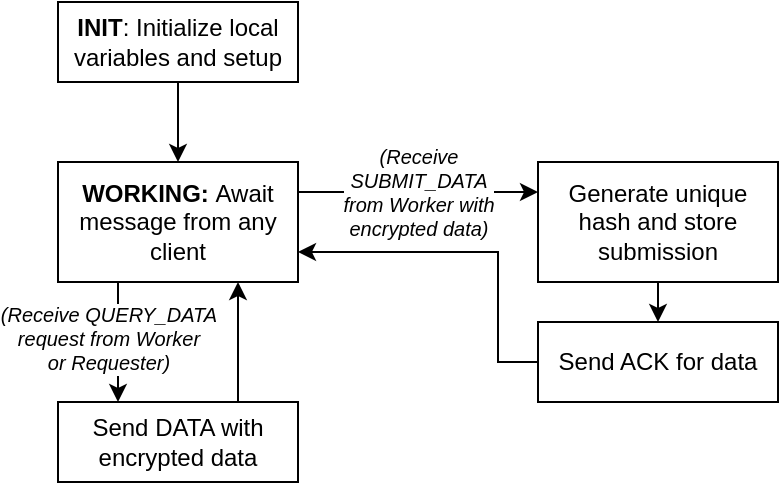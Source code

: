 <mxfile version="24.0.7" type="device">
  <diagram name="Page-1" id="VbZu66z8gNNWK6XH1VaD">
    <mxGraphModel dx="-892" dy="-247" grid="1" gridSize="10" guides="1" tooltips="1" connect="1" arrows="1" fold="1" page="1" pageScale="1" pageWidth="850" pageHeight="1100" math="0" shadow="0">
      <root>
        <mxCell id="0" />
        <mxCell id="1" parent="0" />
        <mxCell id="BzDGwhldSfUl_Vcu2XNE-1" style="edgeStyle=orthogonalEdgeStyle;rounded=0;orthogonalLoop=1;jettySize=auto;html=1;exitX=0.5;exitY=1;exitDx=0;exitDy=0;entryX=0.5;entryY=0;entryDx=0;entryDy=0;" edge="1" parent="1" source="BzDGwhldSfUl_Vcu2XNE-2">
          <mxGeometry relative="1" as="geometry">
            <mxPoint x="2660" y="1200" as="targetPoint" />
          </mxGeometry>
        </mxCell>
        <mxCell id="BzDGwhldSfUl_Vcu2XNE-2" value="&lt;b&gt;INIT&lt;/b&gt;: Initialize local variables and setup" style="rounded=0;whiteSpace=wrap;html=1;" vertex="1" parent="1">
          <mxGeometry x="2600" y="1120" width="120" height="40" as="geometry" />
        </mxCell>
        <mxCell id="BzDGwhldSfUl_Vcu2XNE-3" style="edgeStyle=orthogonalEdgeStyle;rounded=0;orthogonalLoop=1;jettySize=auto;html=1;exitX=1;exitY=0.25;exitDx=0;exitDy=0;entryX=0;entryY=0.25;entryDx=0;entryDy=0;" edge="1" parent="1" source="BzDGwhldSfUl_Vcu2XNE-7" target="BzDGwhldSfUl_Vcu2XNE-9">
          <mxGeometry relative="1" as="geometry" />
        </mxCell>
        <mxCell id="BzDGwhldSfUl_Vcu2XNE-4" value="&lt;div style=&quot;font-size: 10px;&quot;&gt;&lt;font style=&quot;font-size: 10px;&quot;&gt;&lt;i&gt;(Receive &lt;br&gt;&lt;/i&gt;&lt;/font&gt;&lt;/div&gt;&lt;div style=&quot;font-size: 10px;&quot;&gt;&lt;font style=&quot;font-size: 10px;&quot;&gt;&lt;i&gt;SUBMIT_DATA&lt;/i&gt;&lt;/font&gt;&lt;/div&gt;&lt;div style=&quot;font-size: 10px;&quot;&gt;&lt;font style=&quot;font-size: 10px;&quot;&gt;&lt;i&gt;from Worker with&lt;/i&gt;&lt;/font&gt;&lt;/div&gt;&lt;div style=&quot;font-size: 10px;&quot;&gt;&lt;font style=&quot;font-size: 10px;&quot;&gt;&lt;i&gt;encrypted data)&lt;br&gt;&lt;/i&gt;&lt;/font&gt;&lt;/div&gt;" style="edgeLabel;html=1;align=center;verticalAlign=middle;resizable=0;points=[];" vertex="1" connectable="0" parent="BzDGwhldSfUl_Vcu2XNE-3">
          <mxGeometry x="-0.236" y="-2" relative="1" as="geometry">
            <mxPoint x="14" y="-2" as="offset" />
          </mxGeometry>
        </mxCell>
        <mxCell id="BzDGwhldSfUl_Vcu2XNE-5" style="edgeStyle=orthogonalEdgeStyle;rounded=0;orthogonalLoop=1;jettySize=auto;html=1;exitX=0.25;exitY=1;exitDx=0;exitDy=0;entryX=0.25;entryY=0;entryDx=0;entryDy=0;" edge="1" parent="1" source="BzDGwhldSfUl_Vcu2XNE-7" target="BzDGwhldSfUl_Vcu2XNE-13">
          <mxGeometry relative="1" as="geometry" />
        </mxCell>
        <mxCell id="BzDGwhldSfUl_Vcu2XNE-6" value="&lt;div style=&quot;font-size: 10px;&quot;&gt;&lt;font style=&quot;font-size: 10px;&quot;&gt;&lt;i&gt;(Receive QUERY_DATA&lt;/i&gt;&lt;/font&gt;&lt;/div&gt;&lt;div style=&quot;font-size: 10px;&quot;&gt;&lt;font style=&quot;font-size: 10px;&quot;&gt;&lt;i&gt;request from Worker&lt;/i&gt;&lt;/font&gt;&lt;/div&gt;&lt;div style=&quot;font-size: 10px;&quot;&gt;&lt;font style=&quot;font-size: 10px;&quot;&gt;&lt;i&gt;or Requester)&lt;br&gt;&lt;/i&gt;&lt;/font&gt;&lt;/div&gt;" style="edgeLabel;html=1;align=center;verticalAlign=middle;resizable=0;points=[];" vertex="1" connectable="0" parent="BzDGwhldSfUl_Vcu2XNE-5">
          <mxGeometry x="0.043" y="-1" relative="1" as="geometry">
            <mxPoint x="-4" y="-4" as="offset" />
          </mxGeometry>
        </mxCell>
        <mxCell id="BzDGwhldSfUl_Vcu2XNE-7" value="&lt;b&gt;WORKING: &lt;/b&gt;Await message from any client" style="rounded=0;whiteSpace=wrap;html=1;" vertex="1" parent="1">
          <mxGeometry x="2600" y="1200" width="120" height="60" as="geometry" />
        </mxCell>
        <mxCell id="BzDGwhldSfUl_Vcu2XNE-8" style="edgeStyle=orthogonalEdgeStyle;rounded=0;orthogonalLoop=1;jettySize=auto;html=1;exitX=0.5;exitY=1;exitDx=0;exitDy=0;entryX=0.5;entryY=0;entryDx=0;entryDy=0;" edge="1" parent="1" source="BzDGwhldSfUl_Vcu2XNE-9" target="BzDGwhldSfUl_Vcu2XNE-11">
          <mxGeometry relative="1" as="geometry" />
        </mxCell>
        <mxCell id="BzDGwhldSfUl_Vcu2XNE-9" value="Generate unique hash and store submission" style="rounded=0;whiteSpace=wrap;html=1;" vertex="1" parent="1">
          <mxGeometry x="2840" y="1200" width="120" height="60" as="geometry" />
        </mxCell>
        <mxCell id="BzDGwhldSfUl_Vcu2XNE-10" style="edgeStyle=orthogonalEdgeStyle;rounded=0;orthogonalLoop=1;jettySize=auto;html=1;exitX=0;exitY=0.5;exitDx=0;exitDy=0;entryX=1;entryY=0.75;entryDx=0;entryDy=0;" edge="1" parent="1" source="BzDGwhldSfUl_Vcu2XNE-11" target="BzDGwhldSfUl_Vcu2XNE-7">
          <mxGeometry relative="1" as="geometry">
            <Array as="points">
              <mxPoint x="2820" y="1300" />
              <mxPoint x="2820" y="1245" />
            </Array>
          </mxGeometry>
        </mxCell>
        <mxCell id="BzDGwhldSfUl_Vcu2XNE-11" value="Send ACK for data" style="rounded=0;whiteSpace=wrap;html=1;" vertex="1" parent="1">
          <mxGeometry x="2840" y="1280" width="120" height="40" as="geometry" />
        </mxCell>
        <mxCell id="BzDGwhldSfUl_Vcu2XNE-12" style="edgeStyle=orthogonalEdgeStyle;rounded=0;orthogonalLoop=1;jettySize=auto;html=1;exitX=0.75;exitY=0;exitDx=0;exitDy=0;entryX=0.75;entryY=1;entryDx=0;entryDy=0;" edge="1" parent="1" source="BzDGwhldSfUl_Vcu2XNE-13" target="BzDGwhldSfUl_Vcu2XNE-7">
          <mxGeometry relative="1" as="geometry" />
        </mxCell>
        <mxCell id="BzDGwhldSfUl_Vcu2XNE-13" value="Send DATA with encrypted data" style="rounded=0;whiteSpace=wrap;html=1;" vertex="1" parent="1">
          <mxGeometry x="2600" y="1320" width="120" height="40" as="geometry" />
        </mxCell>
      </root>
    </mxGraphModel>
  </diagram>
</mxfile>
